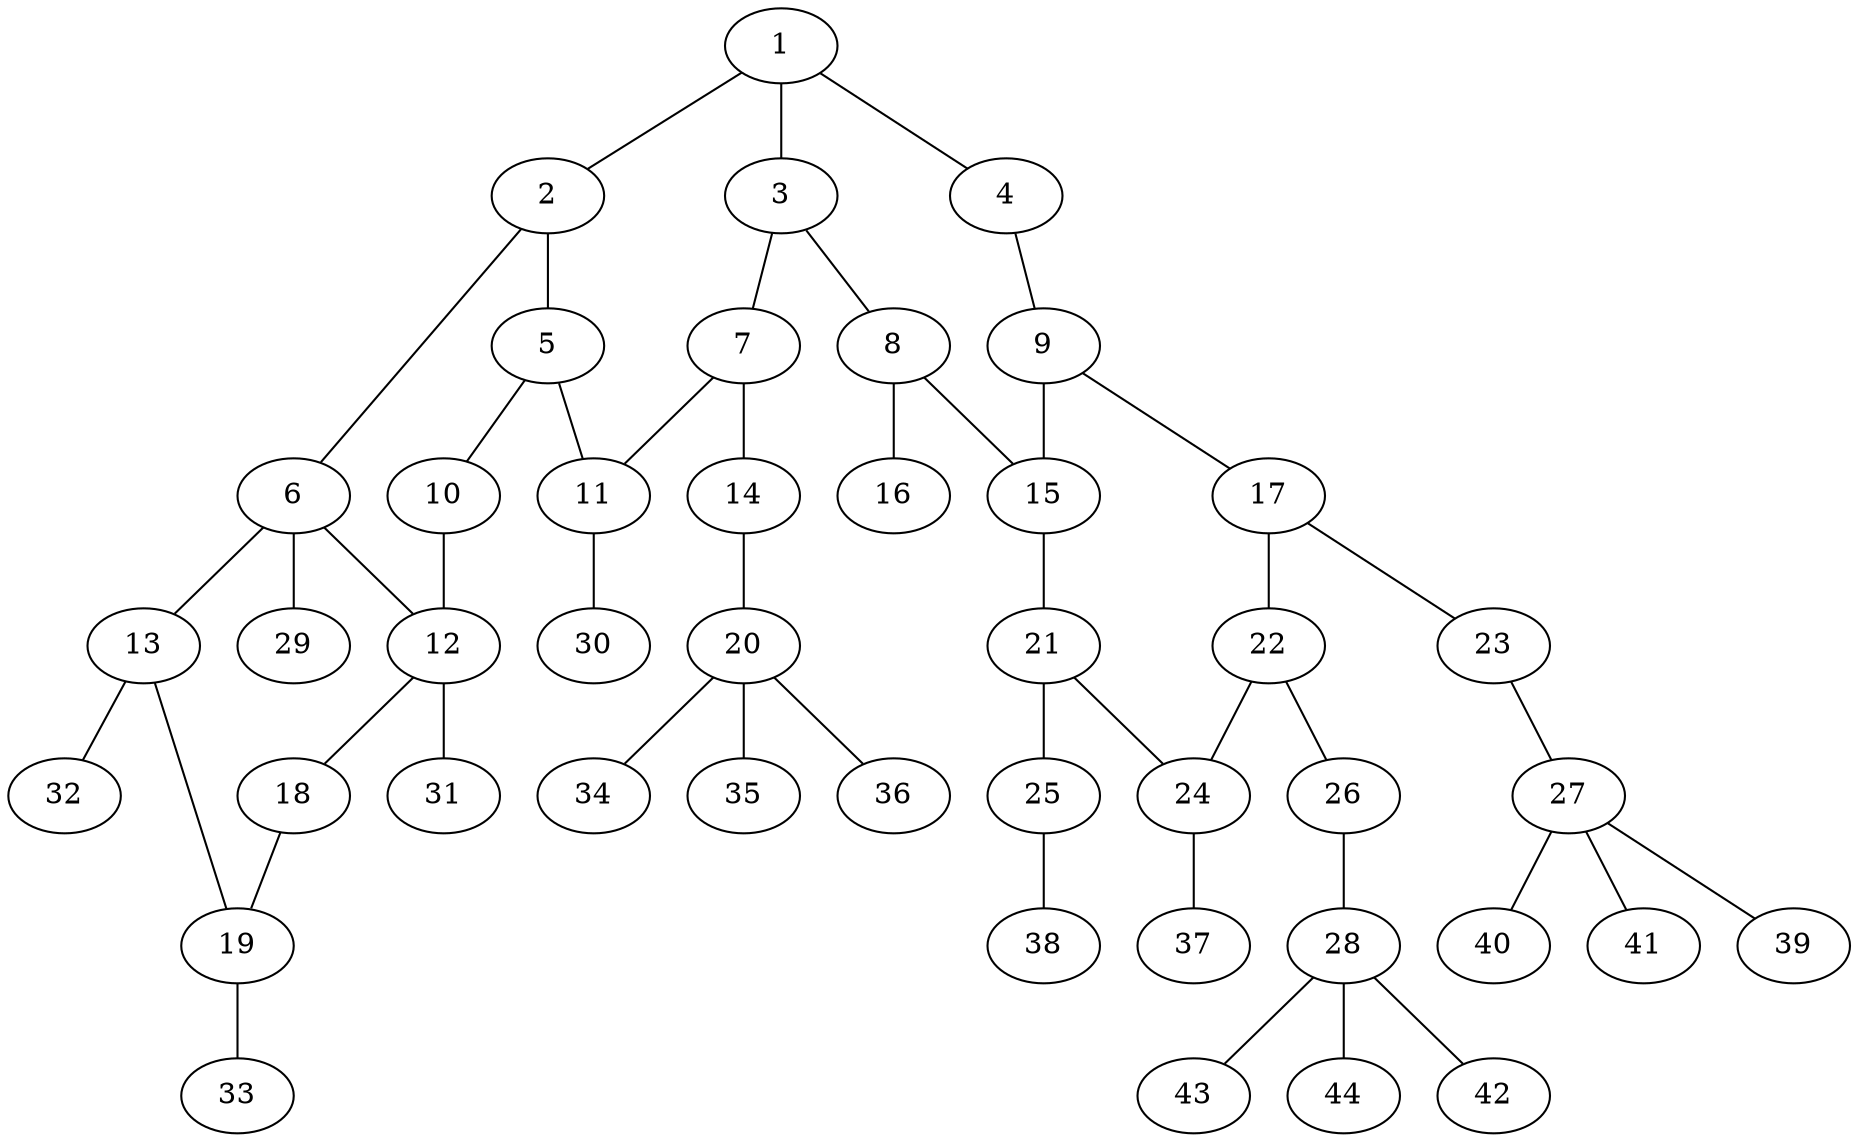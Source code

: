 graph molecule_3460 {
	1	 [chem=C];
	2	 [chem=C];
	1 -- 2	 [valence=1];
	3	 [chem=C];
	1 -- 3	 [valence=2];
	4	 [chem=O];
	1 -- 4	 [valence=1];
	5	 [chem=C];
	2 -- 5	 [valence=2];
	6	 [chem=C];
	2 -- 6	 [valence=1];
	7	 [chem=C];
	3 -- 7	 [valence=1];
	8	 [chem=C];
	3 -- 8	 [valence=1];
	9	 [chem=C];
	4 -- 9	 [valence=1];
	10	 [chem=O];
	5 -- 10	 [valence=1];
	11	 [chem=C];
	5 -- 11	 [valence=1];
	12	 [chem=C];
	6 -- 12	 [valence=1];
	13	 [chem=C];
	6 -- 13	 [valence=1];
	29	 [chem=H];
	6 -- 29	 [valence=1];
	7 -- 11	 [valence=2];
	14	 [chem=O];
	7 -- 14	 [valence=1];
	15	 [chem=C];
	8 -- 15	 [valence=1];
	16	 [chem=O];
	8 -- 16	 [valence=2];
	9 -- 15	 [valence=2];
	17	 [chem=C];
	9 -- 17	 [valence=1];
	10 -- 12	 [valence=1];
	30	 [chem=H];
	11 -- 30	 [valence=1];
	18	 [chem=O];
	12 -- 18	 [valence=1];
	31	 [chem=H];
	12 -- 31	 [valence=1];
	19	 [chem=C];
	13 -- 19	 [valence=2];
	32	 [chem=H];
	13 -- 32	 [valence=1];
	20	 [chem=C];
	14 -- 20	 [valence=1];
	21	 [chem=C];
	15 -- 21	 [valence=1];
	22	 [chem=C];
	17 -- 22	 [valence=2];
	23	 [chem=O];
	17 -- 23	 [valence=1];
	18 -- 19	 [valence=1];
	33	 [chem=H];
	19 -- 33	 [valence=1];
	34	 [chem=H];
	20 -- 34	 [valence=1];
	35	 [chem=H];
	20 -- 35	 [valence=1];
	36	 [chem=H];
	20 -- 36	 [valence=1];
	24	 [chem=C];
	21 -- 24	 [valence=2];
	25	 [chem=O];
	21 -- 25	 [valence=1];
	22 -- 24	 [valence=1];
	26	 [chem=O];
	22 -- 26	 [valence=1];
	27	 [chem=C];
	23 -- 27	 [valence=1];
	37	 [chem=H];
	24 -- 37	 [valence=1];
	38	 [chem=H];
	25 -- 38	 [valence=1];
	28	 [chem=C];
	26 -- 28	 [valence=1];
	39	 [chem=H];
	27 -- 39	 [valence=1];
	40	 [chem=H];
	27 -- 40	 [valence=1];
	41	 [chem=H];
	27 -- 41	 [valence=1];
	42	 [chem=H];
	28 -- 42	 [valence=1];
	43	 [chem=H];
	28 -- 43	 [valence=1];
	44	 [chem=H];
	28 -- 44	 [valence=1];
}
